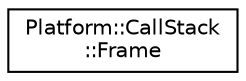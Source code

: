digraph "Graphical Class Hierarchy"
{
  edge [fontname="Helvetica",fontsize="10",labelfontname="Helvetica",labelfontsize="10"];
  node [fontname="Helvetica",fontsize="10",shape=record];
  rankdir="LR";
  Node0 [label="Platform::CallStack\l::Frame",height=0.2,width=0.4,color="black", fillcolor="white", style="filled",URL="$struct_platform_1_1_call_stack_1_1_frame.html"];
}
